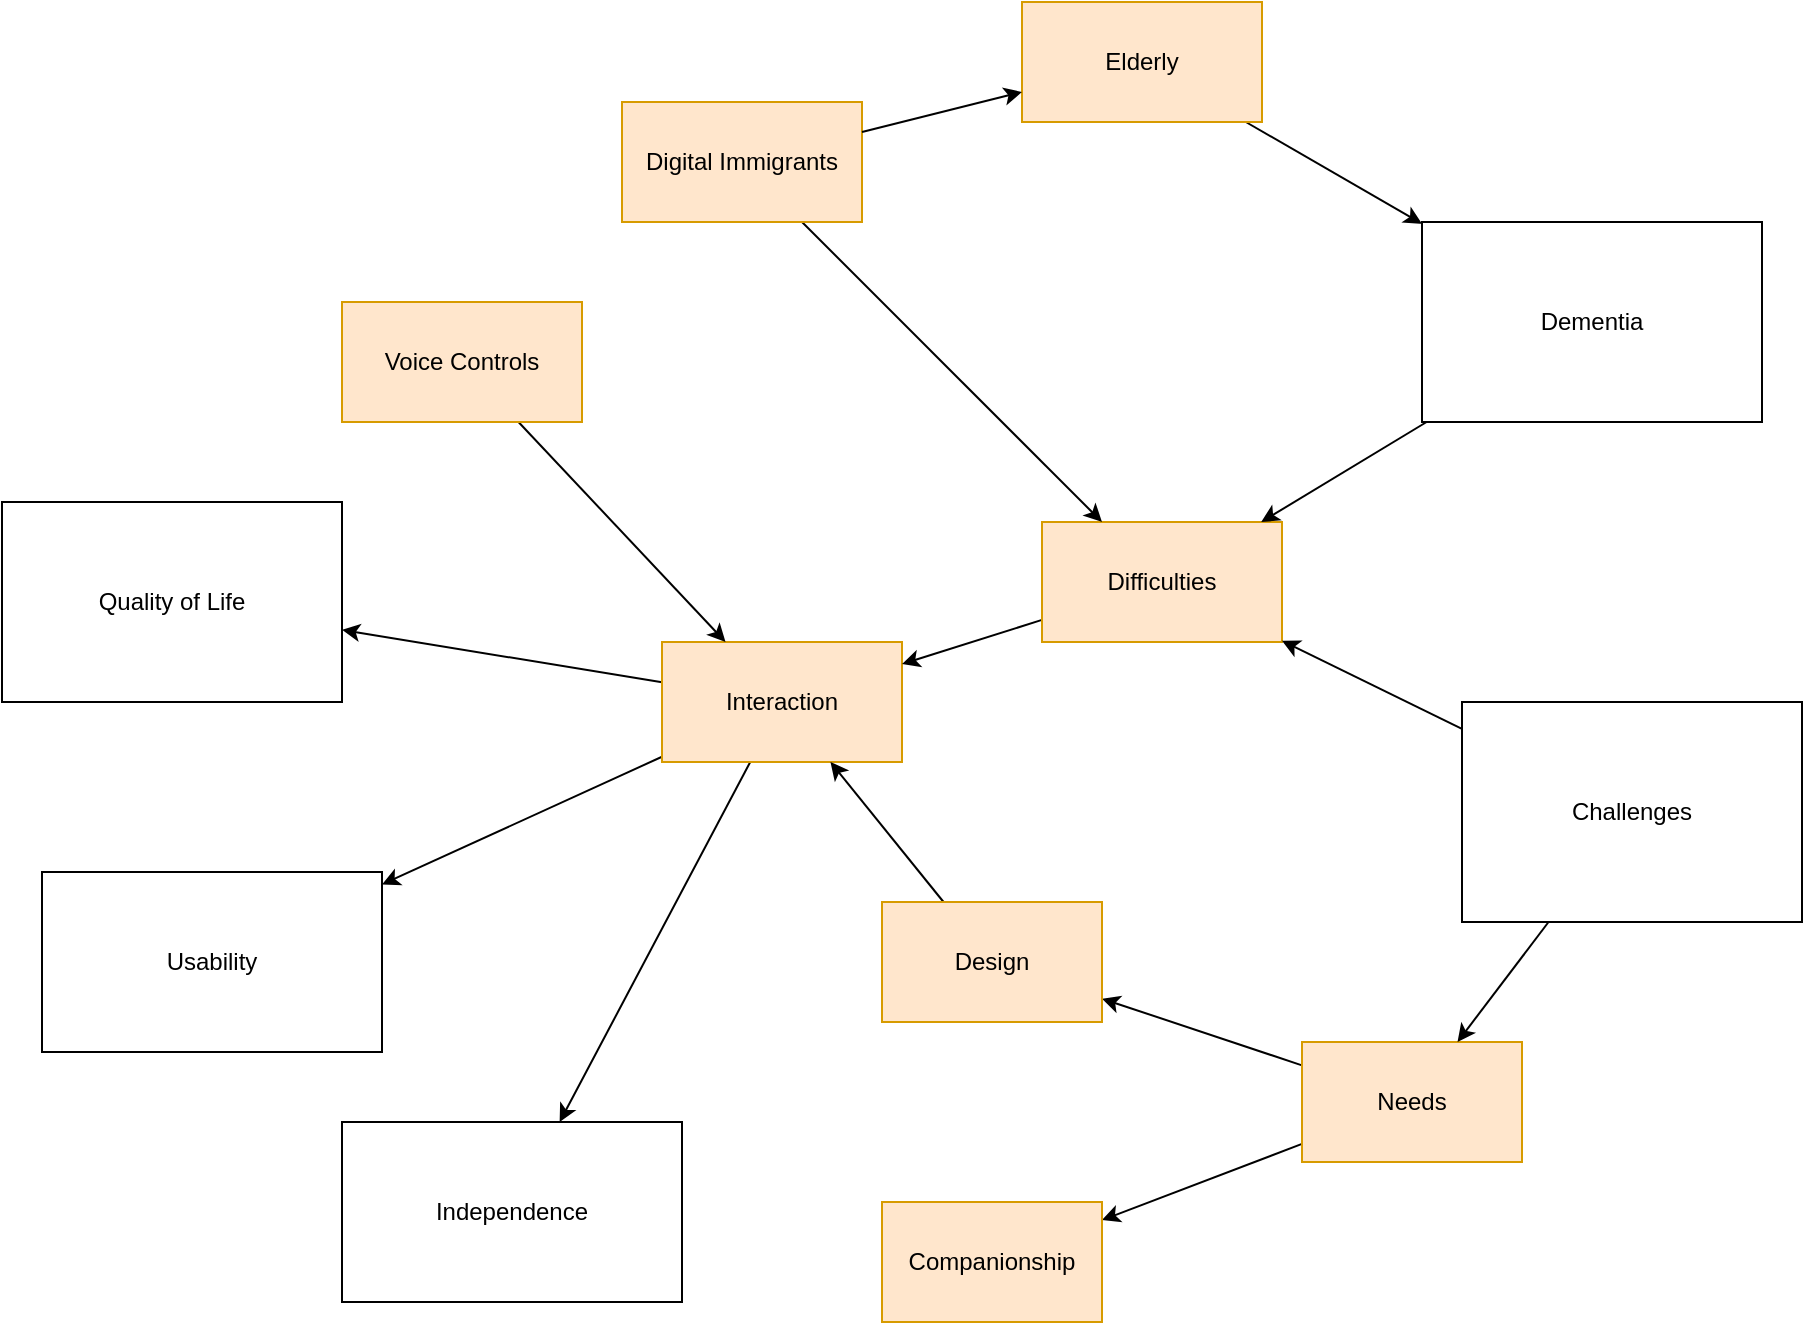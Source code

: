<mxfile version="12.6.5" type="device" pages="2"><diagram id="gc-8AjrJb7gZC4GpGFuo" name="Concept Map"><mxGraphModel dx="4470" dy="3790" grid="1" gridSize="10" guides="1" tooltips="1" connect="1" arrows="1" fold="1" page="1" pageScale="1" pageWidth="850" pageHeight="1100" math="0" shadow="0"><root><mxCell id="0"/><mxCell id="1" parent="0"/><mxCell id="ZZ2kIl9BoptQFi6fk6P0-5" style="rounded=0;orthogonalLoop=1;jettySize=auto;html=1;" parent="1" source="ZZ2kIl9BoptQFi6fk6P0-1" target="ZZ2kIl9BoptQFi6fk6P0-3" edge="1"><mxGeometry relative="1" as="geometry"/></mxCell><mxCell id="ZZ2kIl9BoptQFi6fk6P0-30" style="edgeStyle=none;rounded=0;orthogonalLoop=1;jettySize=auto;html=1;" parent="1" source="ZZ2kIl9BoptQFi6fk6P0-1" target="ZZ2kIl9BoptQFi6fk6P0-28" edge="1"><mxGeometry relative="1" as="geometry"/></mxCell><mxCell id="SU5T5uGDV6nWfIMjSNH1-2" style="rounded=0;orthogonalLoop=1;jettySize=auto;html=1;" parent="1" source="ZZ2kIl9BoptQFi6fk6P0-1" target="SU5T5uGDV6nWfIMjSNH1-1" edge="1"><mxGeometry relative="1" as="geometry"/></mxCell><mxCell id="ZZ2kIl9BoptQFi6fk6P0-1" value="Interaction" style="rounded=0;whiteSpace=wrap;html=1;fillColor=#ffe6cc;strokeColor=#d79b00;" parent="1" vertex="1"><mxGeometry x="-140" y="10" width="120" height="60" as="geometry"/></mxCell><mxCell id="ZZ2kIl9BoptQFi6fk6P0-9" style="edgeStyle=none;rounded=0;orthogonalLoop=1;jettySize=auto;html=1;" parent="1" source="ZZ2kIl9BoptQFi6fk6P0-2" target="ZZ2kIl9BoptQFi6fk6P0-1" edge="1"><mxGeometry relative="1" as="geometry"/></mxCell><mxCell id="ZZ2kIl9BoptQFi6fk6P0-2" value="Voice Controls" style="rounded=0;whiteSpace=wrap;html=1;fillColor=#ffe6cc;strokeColor=#d79b00;" parent="1" vertex="1"><mxGeometry x="-300" y="-160" width="120" height="60" as="geometry"/></mxCell><mxCell id="ZZ2kIl9BoptQFi6fk6P0-3" value="Usability" style="rounded=0;whiteSpace=wrap;html=1;" parent="1" vertex="1"><mxGeometry x="-450" y="125" width="170" height="90" as="geometry"/></mxCell><mxCell id="ZZ2kIl9BoptQFi6fk6P0-6" style="rounded=0;orthogonalLoop=1;jettySize=auto;html=1;" parent="1" source="ZZ2kIl9BoptQFi6fk6P0-4" target="ZZ2kIl9BoptQFi6fk6P0-1" edge="1"><mxGeometry relative="1" as="geometry"/></mxCell><mxCell id="ZZ2kIl9BoptQFi6fk6P0-4" value="Difficulties" style="rounded=0;whiteSpace=wrap;html=1;fillColor=#ffe6cc;strokeColor=#d79b00;" parent="1" vertex="1"><mxGeometry x="50" y="-50" width="120" height="60" as="geometry"/></mxCell><mxCell id="ZZ2kIl9BoptQFi6fk6P0-8" style="rounded=0;orthogonalLoop=1;jettySize=auto;html=1;" parent="1" source="ZZ2kIl9BoptQFi6fk6P0-7" target="ZZ2kIl9BoptQFi6fk6P0-4" edge="1"><mxGeometry relative="1" as="geometry"/></mxCell><mxCell id="ZZ2kIl9BoptQFi6fk6P0-7" value="Dementia" style="rounded=0;whiteSpace=wrap;html=1;" parent="1" vertex="1"><mxGeometry x="240" y="-200" width="170" height="100" as="geometry"/></mxCell><mxCell id="ZZ2kIl9BoptQFi6fk6P0-26" style="edgeStyle=none;rounded=0;orthogonalLoop=1;jettySize=auto;html=1;" parent="1" source="ZZ2kIl9BoptQFi6fk6P0-11" target="ZZ2kIl9BoptQFi6fk6P0-23" edge="1"><mxGeometry relative="1" as="geometry"/></mxCell><mxCell id="ZZ2kIl9BoptQFi6fk6P0-32" style="edgeStyle=none;rounded=0;orthogonalLoop=1;jettySize=auto;html=1;" parent="1" source="ZZ2kIl9BoptQFi6fk6P0-11" target="ZZ2kIl9BoptQFi6fk6P0-31" edge="1"><mxGeometry relative="1" as="geometry"/></mxCell><mxCell id="ZZ2kIl9BoptQFi6fk6P0-11" value="Needs" style="rounded=0;whiteSpace=wrap;html=1;fillColor=#ffe6cc;strokeColor=#d79b00;" parent="1" vertex="1"><mxGeometry x="180" y="210" width="110" height="60" as="geometry"/></mxCell><mxCell id="ZZ2kIl9BoptQFi6fk6P0-14" style="edgeStyle=none;rounded=0;orthogonalLoop=1;jettySize=auto;html=1;" parent="1" source="ZZ2kIl9BoptQFi6fk6P0-16" target="ZZ2kIl9BoptQFi6fk6P0-7" edge="1"><mxGeometry relative="1" as="geometry"/></mxCell><mxCell id="ZZ2kIl9BoptQFi6fk6P0-15" style="edgeStyle=none;rounded=0;orthogonalLoop=1;jettySize=auto;html=1;" parent="1" source="ZZ2kIl9BoptQFi6fk6P0-13" target="ZZ2kIl9BoptQFi6fk6P0-4" edge="1"><mxGeometry relative="1" as="geometry"/></mxCell><mxCell id="ZZ2kIl9BoptQFi6fk6P0-13" value="Digital Immigrants" style="rounded=0;whiteSpace=wrap;html=1;fillColor=#ffe6cc;strokeColor=#d79b00;" parent="1" vertex="1"><mxGeometry x="-160" y="-260" width="120" height="60" as="geometry"/></mxCell><mxCell id="ZZ2kIl9BoptQFi6fk6P0-16" value="Elderly" style="rounded=0;whiteSpace=wrap;html=1;fillColor=#ffe6cc;strokeColor=#d79b00;" parent="1" vertex="1"><mxGeometry x="40" y="-310" width="120" height="60" as="geometry"/></mxCell><mxCell id="ZZ2kIl9BoptQFi6fk6P0-17" style="edgeStyle=none;rounded=0;orthogonalLoop=1;jettySize=auto;html=1;" parent="1" source="ZZ2kIl9BoptQFi6fk6P0-13" target="ZZ2kIl9BoptQFi6fk6P0-16" edge="1"><mxGeometry relative="1" as="geometry"><mxPoint x="10" y="-200.625" as="sourcePoint"/><mxPoint x="170" y="-180.625" as="targetPoint"/></mxGeometry></mxCell><mxCell id="ZZ2kIl9BoptQFi6fk6P0-21" style="edgeStyle=none;rounded=0;orthogonalLoop=1;jettySize=auto;html=1;" parent="1" source="ZZ2kIl9BoptQFi6fk6P0-20" target="ZZ2kIl9BoptQFi6fk6P0-4" edge="1"><mxGeometry relative="1" as="geometry"/></mxCell><mxCell id="ZZ2kIl9BoptQFi6fk6P0-25" style="edgeStyle=none;rounded=0;orthogonalLoop=1;jettySize=auto;html=1;" parent="1" source="ZZ2kIl9BoptQFi6fk6P0-20" target="ZZ2kIl9BoptQFi6fk6P0-11" edge="1"><mxGeometry relative="1" as="geometry"/></mxCell><mxCell id="ZZ2kIl9BoptQFi6fk6P0-20" value="Challenges" style="rounded=0;whiteSpace=wrap;html=1;" parent="1" vertex="1"><mxGeometry x="260" y="40" width="170" height="110" as="geometry"/></mxCell><mxCell id="ZZ2kIl9BoptQFi6fk6P0-27" style="edgeStyle=none;rounded=0;orthogonalLoop=1;jettySize=auto;html=1;" parent="1" source="ZZ2kIl9BoptQFi6fk6P0-23" target="ZZ2kIl9BoptQFi6fk6P0-1" edge="1"><mxGeometry relative="1" as="geometry"/></mxCell><mxCell id="ZZ2kIl9BoptQFi6fk6P0-23" value="Design" style="rounded=0;whiteSpace=wrap;html=1;fillColor=#ffe6cc;strokeColor=#d79b00;" parent="1" vertex="1"><mxGeometry x="-30" y="140" width="110" height="60" as="geometry"/></mxCell><mxCell id="ZZ2kIl9BoptQFi6fk6P0-28" value="Independence" style="rounded=0;whiteSpace=wrap;html=1;" parent="1" vertex="1"><mxGeometry x="-300" y="250" width="170" height="90" as="geometry"/></mxCell><mxCell id="ZZ2kIl9BoptQFi6fk6P0-31" value="Companionship" style="rounded=0;whiteSpace=wrap;html=1;fillColor=#ffe6cc;strokeColor=#d79b00;" parent="1" vertex="1"><mxGeometry x="-30" y="290" width="110" height="60" as="geometry"/></mxCell><mxCell id="SU5T5uGDV6nWfIMjSNH1-1" value="Quality of Life" style="rounded=0;whiteSpace=wrap;html=1;" parent="1" vertex="1"><mxGeometry x="-470" y="-60" width="170" height="100" as="geometry"/></mxCell></root></mxGraphModel></diagram><diagram id="PZHGXp4V-2XYrmmZvfej" name="Conceptual Framework"><mxGraphModel dx="1086" dy="807" grid="1" gridSize="10" guides="1" tooltips="1" connect="1" arrows="1" fold="1" page="1" pageScale="1" pageWidth="850" pageHeight="1100" math="0" shadow="0"><root><mxCell id="LC9OLkkxXLahSD6fon9u-0"/><mxCell id="LC9OLkkxXLahSD6fon9u-1" parent="LC9OLkkxXLahSD6fon9u-0"/><mxCell id="LC9OLkkxXLahSD6fon9u-2" value="Smart Home" style="rounded=0;whiteSpace=wrap;html=1;fillColor=none;strokeColor=none;" vertex="1" parent="LC9OLkkxXLahSD6fon9u-1"><mxGeometry x="225" y="180" width="120" height="60" as="geometry"/></mxCell><mxCell id="LC9OLkkxXLahSD6fon9u-3" value="Assitive Technology" style="rounded=0;whiteSpace=wrap;html=1;fillColor=none;strokeColor=none;" vertex="1" parent="LC9OLkkxXLahSD6fon9u-1"><mxGeometry x="215" y="205" width="120" height="60" as="geometry"/></mxCell><mxCell id="LC9OLkkxXLahSD6fon9u-4" value="Dementia" style="rounded=0;whiteSpace=wrap;html=1;fillColor=none;strokeColor=none;" vertex="1" parent="LC9OLkkxXLahSD6fon9u-1"><mxGeometry x="340" y="310" width="120" height="60" as="geometry"/></mxCell><mxCell id="LC9OLkkxXLahSD6fon9u-5" value="ICT" style="rounded=0;whiteSpace=wrap;html=1;fillColor=none;strokeColor=none;" vertex="1" parent="LC9OLkkxXLahSD6fon9u-1"><mxGeometry x="225" y="195" width="120" height="60" as="geometry"/></mxCell><mxCell id="LC9OLkkxXLahSD6fon9u-6" value="Telecare" style="rounded=0;whiteSpace=wrap;html=1;fillColor=none;strokeColor=none;" vertex="1" parent="LC9OLkkxXLahSD6fon9u-1"><mxGeometry x="225" y="230" width="120" height="60" as="geometry"/></mxCell><mxCell id="LC9OLkkxXLahSD6fon9u-7" value="Artifical Intelligence" style="rounded=0;whiteSpace=wrap;html=1;fillColor=none;strokeColor=none;" vertex="1" parent="LC9OLkkxXLahSD6fon9u-1"><mxGeometry x="225" y="240" width="120" height="60" as="geometry"/></mxCell><mxCell id="LC9OLkkxXLahSD6fon9u-8" value="Quality of Life" style="rounded=0;whiteSpace=wrap;html=1;fillColor=none;strokeColor=none;" vertex="1" parent="LC9OLkkxXLahSD6fon9u-1"><mxGeometry x="460" y="30" width="120" height="60" as="geometry"/></mxCell><mxCell id="LC9OLkkxXLahSD6fon9u-9" value="Family Caregivers" style="rounded=0;whiteSpace=wrap;html=1;fillColor=none;strokeColor=none;" vertex="1" parent="LC9OLkkxXLahSD6fon9u-1"><mxGeometry x="215" y="30" width="120" height="60" as="geometry"/></mxCell><mxCell id="LC9OLkkxXLahSD6fon9u-10" value="End of Life care" style="rounded=0;whiteSpace=wrap;html=1;fillColor=none;strokeColor=none;" vertex="1" parent="LC9OLkkxXLahSD6fon9u-1"><mxGeometry x="215" y="15" width="120" height="60" as="geometry"/></mxCell><mxCell id="LC9OLkkxXLahSD6fon9u-11" value="Robotics" style="rounded=0;whiteSpace=wrap;html=1;fillColor=none;strokeColor=none;" vertex="1" parent="LC9OLkkxXLahSD6fon9u-1"><mxGeometry x="225" y="255" width="120" height="60" as="geometry"/></mxCell><mxCell id="LC9OLkkxXLahSD6fon9u-12" value="" style="rhombus;whiteSpace=wrap;html=1;" vertex="1" parent="LC9OLkkxXLahSD6fon9u-1"><mxGeometry x="280" y="15" width="240" height="240" as="geometry"/></mxCell><mxCell id="LC9OLkkxXLahSD6fon9u-13" value="" style="endArrow=none;html=1;entryX=0.5;entryY=0;entryDx=0;entryDy=0;exitX=0.5;exitY=1;exitDx=0;exitDy=0;" edge="1" parent="LC9OLkkxXLahSD6fon9u-1" source="LC9OLkkxXLahSD6fon9u-12" target="LC9OLkkxXLahSD6fon9u-12"><mxGeometry width="50" height="50" relative="1" as="geometry"><mxPoint x="290" y="615" as="sourcePoint"/><mxPoint x="340" y="565" as="targetPoint"/></mxGeometry></mxCell><mxCell id="LC9OLkkxXLahSD6fon9u-14" value="" style="endArrow=none;html=1;exitX=0;exitY=0.5;exitDx=0;exitDy=0;" edge="1" parent="LC9OLkkxXLahSD6fon9u-1" source="LC9OLkkxXLahSD6fon9u-12"><mxGeometry width="50" height="50" relative="1" as="geometry"><mxPoint x="410" y="265" as="sourcePoint"/><mxPoint x="520" y="135" as="targetPoint"/></mxGeometry></mxCell><mxCell id="LC9OLkkxXLahSD6fon9u-15" value="" style="rhombus;whiteSpace=wrap;html=1;" vertex="1" parent="LC9OLkkxXLahSD6fon9u-1"><mxGeometry x="340" y="75" width="120" height="120" as="geometry"/></mxCell><mxCell id="LC9OLkkxXLahSD6fon9u-16" value="Elderly" style="rounded=0;whiteSpace=wrap;html=1;strokeColor=none;fillColor=none;" vertex="1" parent="LC9OLkkxXLahSD6fon9u-1"><mxGeometry x="320" y="320" width="160" height="80" as="geometry"/></mxCell><mxCell id="LC9OLkkxXLahSD6fon9u-17" value="Patient" style="rounded=0;whiteSpace=wrap;html=1;strokeColor=none;fillColor=none;" vertex="1" parent="LC9OLkkxXLahSD6fon9u-1"><mxGeometry x="370" y="120" width="60" height="30" as="geometry"/></mxCell><mxCell id="LC9OLkkxXLahSD6fon9u-18" value="Technology" style="rounded=0;whiteSpace=wrap;html=1;strokeColor=none;fillColor=none;rotation=45;" vertex="1" parent="LC9OLkkxXLahSD6fon9u-1"><mxGeometry x="323" y="162" width="60" height="30" as="geometry"/></mxCell><mxCell id="LC9OLkkxXLahSD6fon9u-19" value="Interface" style="rounded=0;whiteSpace=wrap;html=1;strokeColor=none;fillColor=none;rotation=-45;" vertex="1" parent="LC9OLkkxXLahSD6fon9u-1"><mxGeometry x="410" y="165" width="60" height="30" as="geometry"/></mxCell><mxCell id="LC9OLkkxXLahSD6fon9u-20" value="Value" style="rounded=0;whiteSpace=wrap;html=1;strokeColor=none;fillColor=none;rotation=45;" vertex="1" parent="LC9OLkkxXLahSD6fon9u-1"><mxGeometry x="420" y="75" width="60" height="30" as="geometry"/></mxCell><mxCell id="LC9OLkkxXLahSD6fon9u-21" value="Care" style="rounded=0;whiteSpace=wrap;html=1;strokeColor=none;fillColor=none;rotation=-45;" vertex="1" parent="LC9OLkkxXLahSD6fon9u-1"><mxGeometry x="320" y="75" width="60" height="30" as="geometry"/></mxCell><mxCell id="LC9OLkkxXLahSD6fon9u-22" value="Voice Assistants" style="rounded=0;whiteSpace=wrap;html=1;fillColor=none;strokeColor=none;" vertex="1" parent="LC9OLkkxXLahSD6fon9u-1"><mxGeometry x="460" y="180" width="120" height="60" as="geometry"/></mxCell><mxCell id="LC9OLkkxXLahSD6fon9u-23" value="NLP" style="rounded=0;whiteSpace=wrap;html=1;fillColor=none;strokeColor=none;" vertex="1" parent="LC9OLkkxXLahSD6fon9u-1"><mxGeometry x="460" y="195" width="120" height="60" as="geometry"/></mxCell><mxCell id="LC9OLkkxXLahSD6fon9u-24" value="Speech Recognition" style="rounded=0;whiteSpace=wrap;html=1;fillColor=none;strokeColor=none;" vertex="1" parent="LC9OLkkxXLahSD6fon9u-1"><mxGeometry x="460" y="215" width="120" height="60" as="geometry"/></mxCell></root></mxGraphModel></diagram></mxfile>